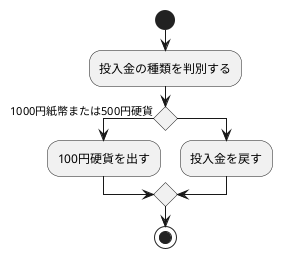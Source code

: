 @startuml
start
:投入金の種類を判別する;
if()then(1000円紙幣または500円硬貨)
    :100円硬貨を出す;
else()
    :投入金を戻す;
endif
stop
@enduml